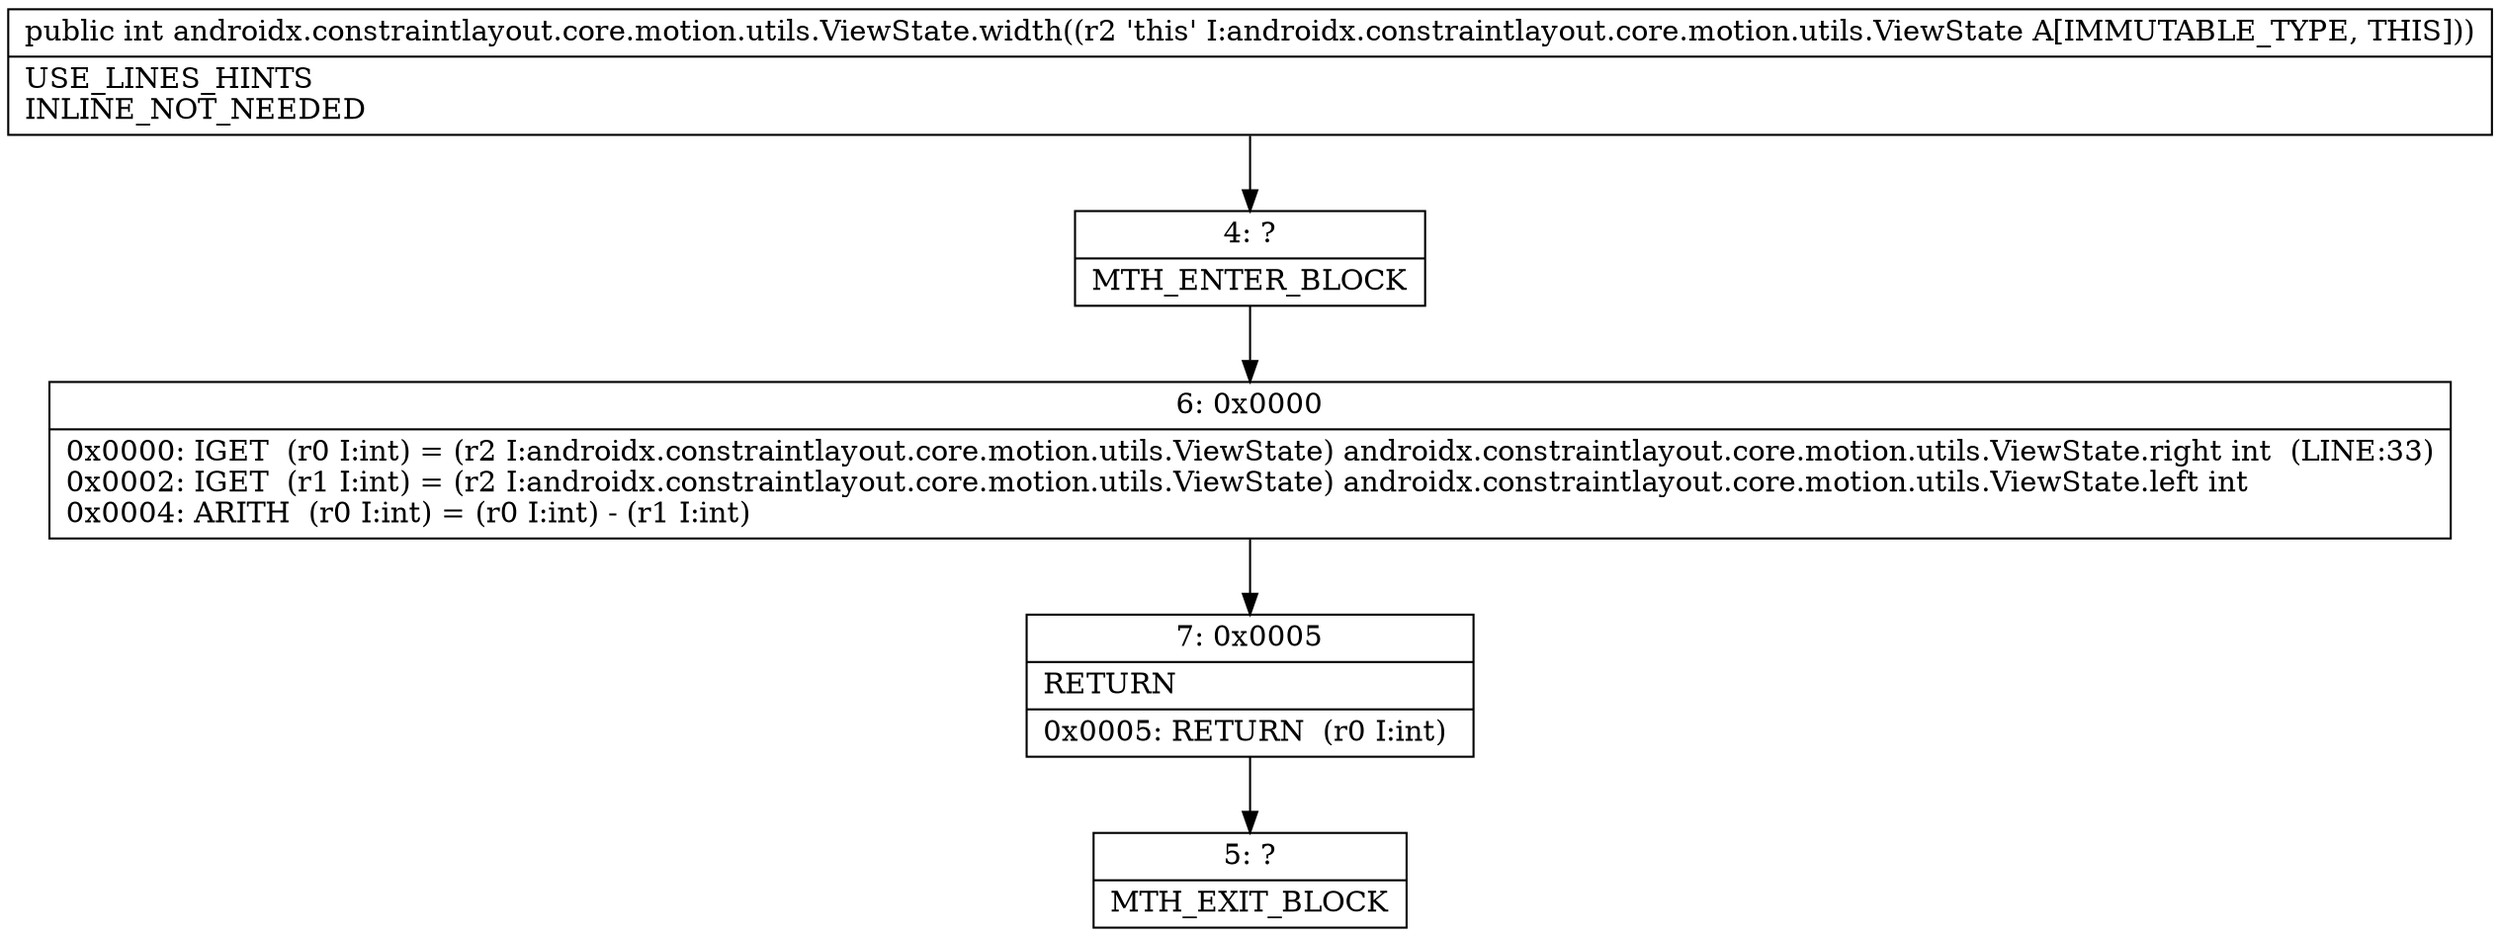 digraph "CFG forandroidx.constraintlayout.core.motion.utils.ViewState.width()I" {
Node_4 [shape=record,label="{4\:\ ?|MTH_ENTER_BLOCK\l}"];
Node_6 [shape=record,label="{6\:\ 0x0000|0x0000: IGET  (r0 I:int) = (r2 I:androidx.constraintlayout.core.motion.utils.ViewState) androidx.constraintlayout.core.motion.utils.ViewState.right int  (LINE:33)\l0x0002: IGET  (r1 I:int) = (r2 I:androidx.constraintlayout.core.motion.utils.ViewState) androidx.constraintlayout.core.motion.utils.ViewState.left int \l0x0004: ARITH  (r0 I:int) = (r0 I:int) \- (r1 I:int) \l}"];
Node_7 [shape=record,label="{7\:\ 0x0005|RETURN\l|0x0005: RETURN  (r0 I:int) \l}"];
Node_5 [shape=record,label="{5\:\ ?|MTH_EXIT_BLOCK\l}"];
MethodNode[shape=record,label="{public int androidx.constraintlayout.core.motion.utils.ViewState.width((r2 'this' I:androidx.constraintlayout.core.motion.utils.ViewState A[IMMUTABLE_TYPE, THIS]))  | USE_LINES_HINTS\lINLINE_NOT_NEEDED\l}"];
MethodNode -> Node_4;Node_4 -> Node_6;
Node_6 -> Node_7;
Node_7 -> Node_5;
}

